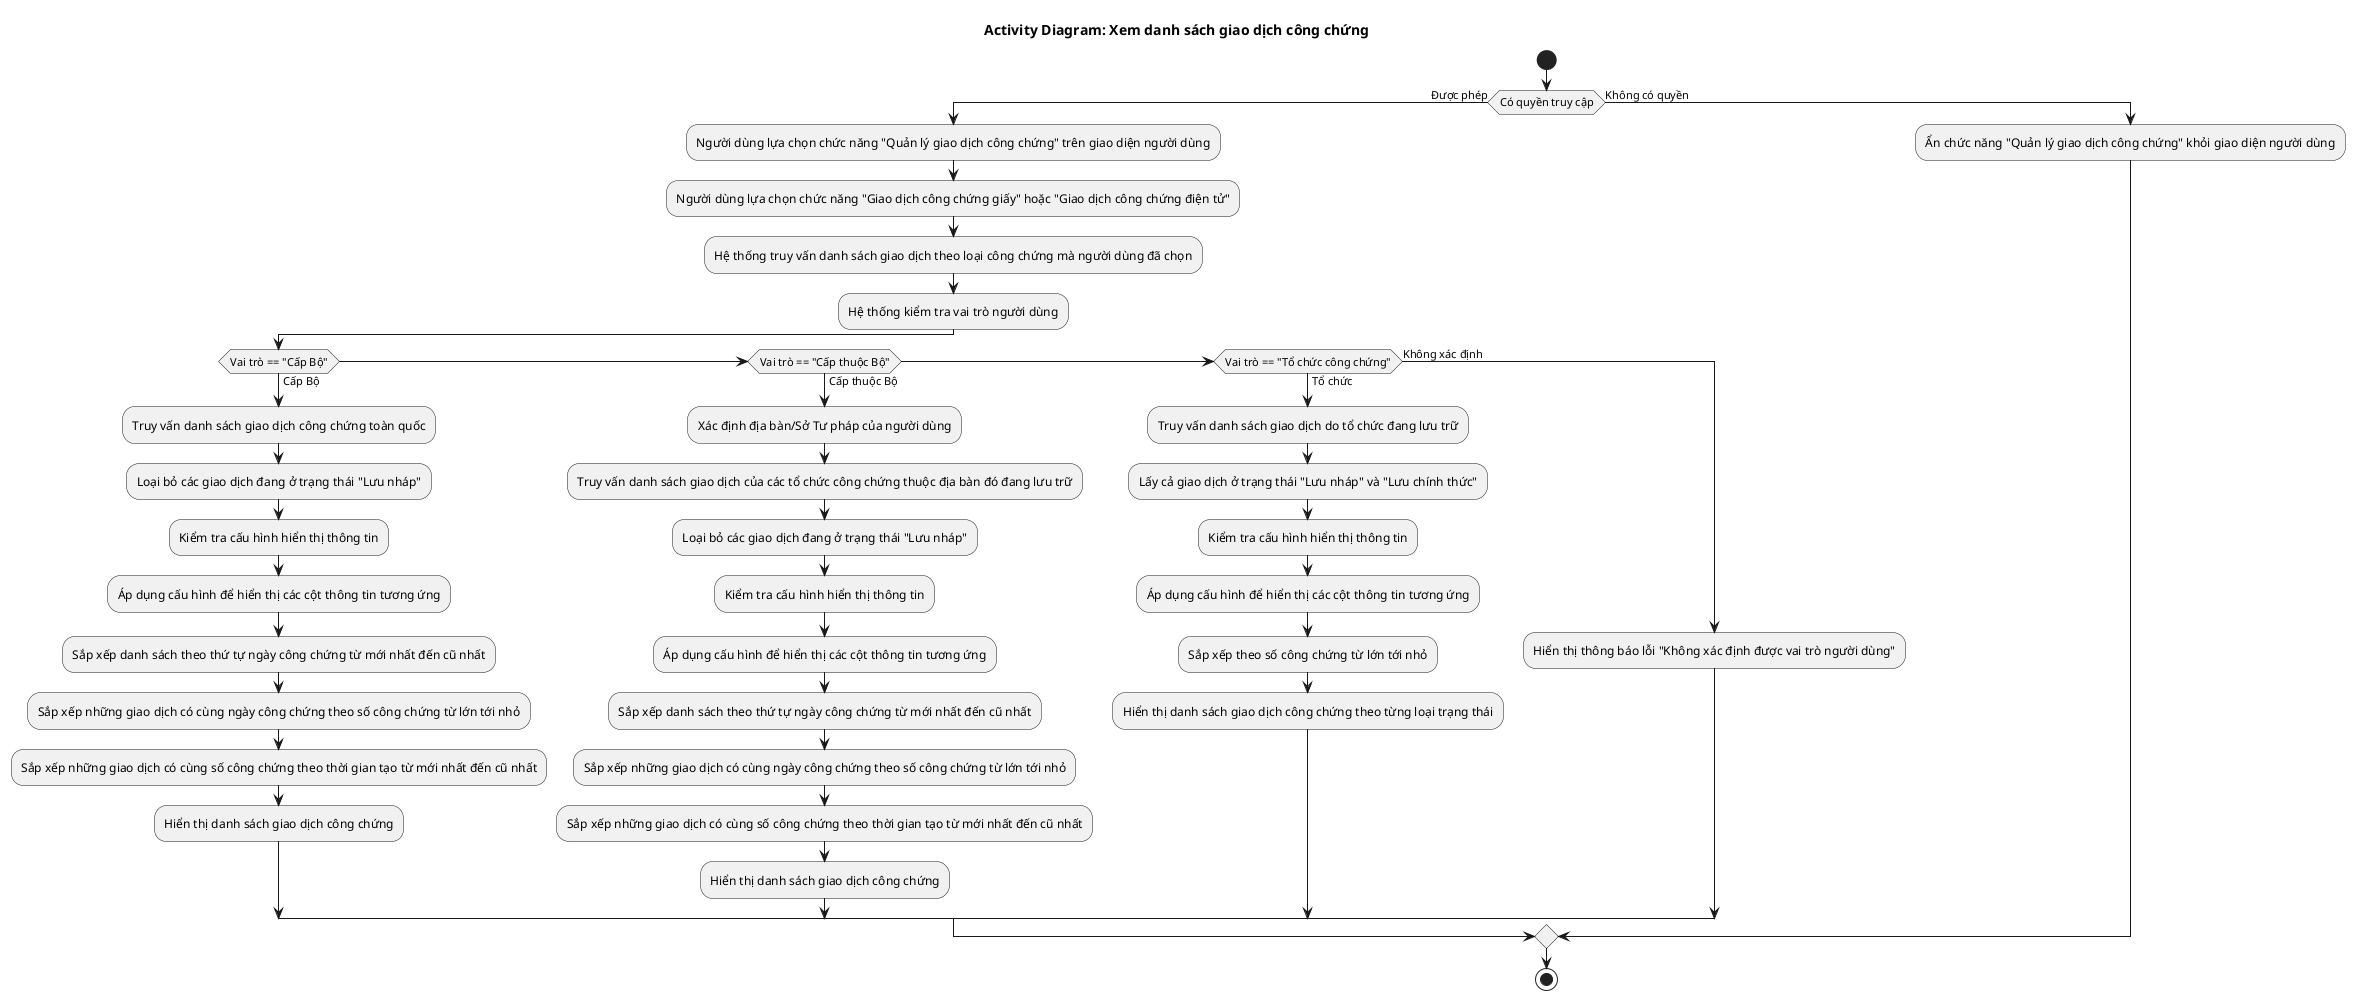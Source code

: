 @startuml AD_GDCC_List
!pragma layout smetana
title Activity Diagram: Xem danh sách giao dịch công chứng

start
if (Có quyền truy cập) then (Được phép)
  :Người dùng lựa chọn chức năng "Quản lý giao dịch công chứng" trên giao diện người dùng;
  :Người dùng lựa chọn chức năng "Giao dịch công chứng giấy" hoặc "Giao dịch công chứng điện tử";
  :Hệ thống truy vấn danh sách giao dịch theo loại công chứng mà người dùng đã chọn;
  :Hệ thống kiểm tra vai trò người dùng;
  if (Vai trò == "Cấp Bộ") then (Cấp Bộ)
    :Truy vấn danh sách giao dịch công chứng toàn quốc;
    :Loại bỏ các giao dịch đang ở trạng thái "Lưu nháp";
    :Kiểm tra cấu hình hiển thị thông tin;
    :Áp dụng cấu hình để hiển thị các cột thông tin tương ứng;
    :Sắp xếp danh sách theo thứ tự ngày công chứng từ mới nhất đến cũ nhất;
    :Sắp xếp những giao dịch có cùng ngày công chứng theo số công chứng từ lớn tới nhỏ;
    :Sắp xếp những giao dịch có cùng số công chứng theo thời gian tạo từ mới nhất đến cũ nhất;
    :Hiển thị danh sách giao dịch công chứng;

  elseif (Vai trò == "Cấp thuộc Bộ") then (Cấp thuộc Bộ)
    :Xác định địa bàn/Sở Tư pháp của người dùng;
    :Truy vấn danh sách giao dịch của các tổ chức công chứng thuộc địa bàn đó đang lưu trữ;
    :Loại bỏ các giao dịch đang ở trạng thái "Lưu nháp";
    :Kiểm tra cấu hình hiển thị thông tin;
    :Áp dụng cấu hình để hiển thị các cột thông tin tương ứng;
    :Sắp xếp danh sách theo thứ tự ngày công chứng từ mới nhất đến cũ nhất;
    :Sắp xếp những giao dịch có cùng ngày công chứng theo số công chứng từ lớn tới nhỏ;
    :Sắp xếp những giao dịch có cùng số công chứng theo thời gian tạo từ mới nhất đến cũ nhất;
    :Hiển thị danh sách giao dịch công chứng;

  elseif (Vai trò == "Tổ chức công chứng") then (Tổ chức)
    :Truy vấn danh sách giao dịch do tổ chức đang lưu trữ;
    :Lấy cả giao dịch ở trạng thái "Lưu nháp" và "Lưu chính thức";
    :Kiểm tra cấu hình hiển thị thông tin;
    :Áp dụng cấu hình để hiển thị các cột thông tin tương ứng;
    :Sắp xếp theo số công chứng từ lớn tới nhỏ;
    :Hiển thị danh sách giao dịch công chứng theo từng loại trạng thái;

  else (Không xác định)
    :Hiển thị thông báo lỗi "Không xác định được vai trò người dùng";
  endif

else (Không có quyền)
  :Ẩn chức năng "Quản lý giao dịch công chứng" khỏi giao diện người dùng;
endif
stop
@enduml